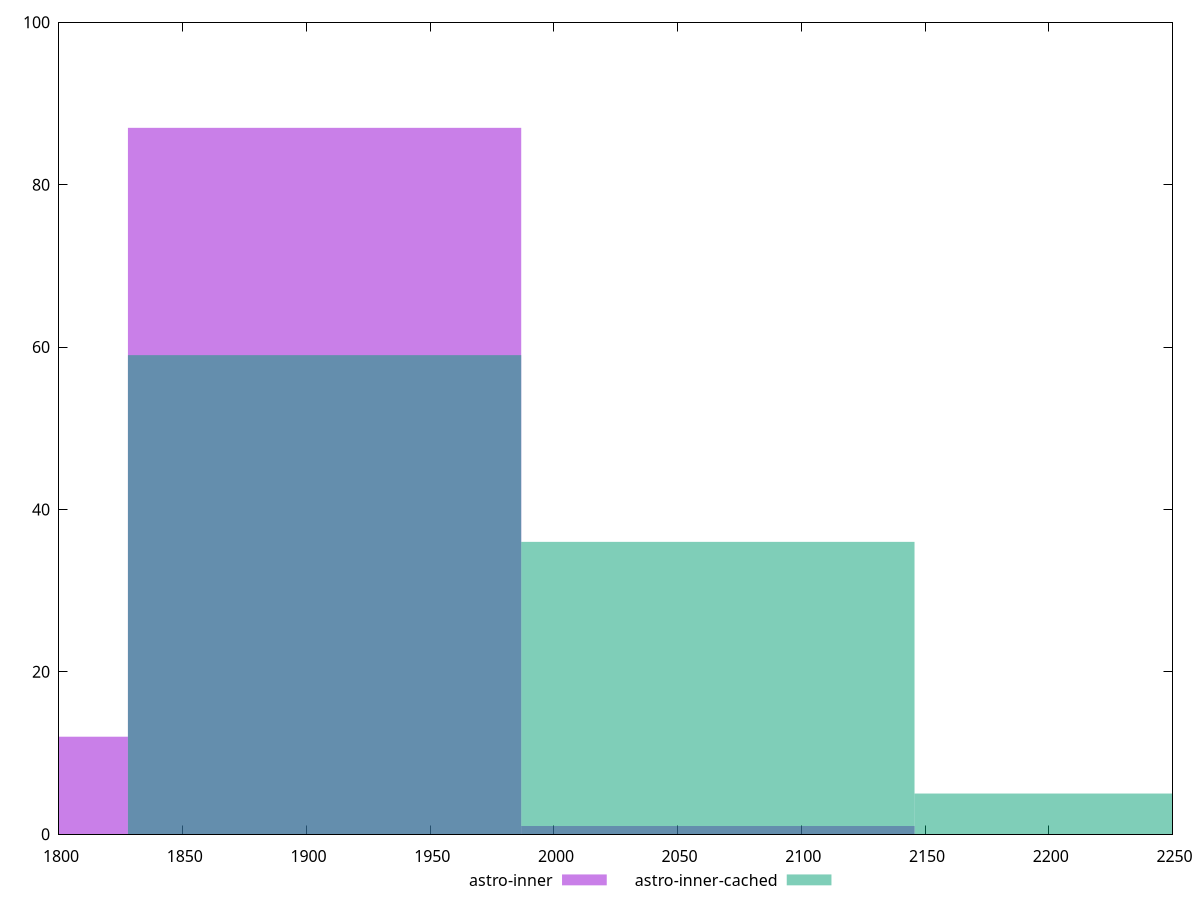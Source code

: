 reset

$astroInner <<EOF
1907.326339679387 87
1748.3824780394382 12
2066.270201319336 1
EOF

$astroInnerCached <<EOF
2225.214062959285 5
1907.326339679387 59
2066.270201319336 36
EOF

set key outside below
set boxwidth 158.94386163994892
set xrange [1800:2250]
set yrange [0:100]
set trange [0:100]
set style fill transparent solid 0.5 noborder
set terminal svg size 640, 500 enhanced background rgb 'white'
set output "reports/report_00033_2021-03-01T14-23-16.841Z/unused-javascript/comparison/histogram/2_vs_3.svg"

plot $astroInner title "astro-inner" with boxes, \
     $astroInnerCached title "astro-inner-cached" with boxes

reset
